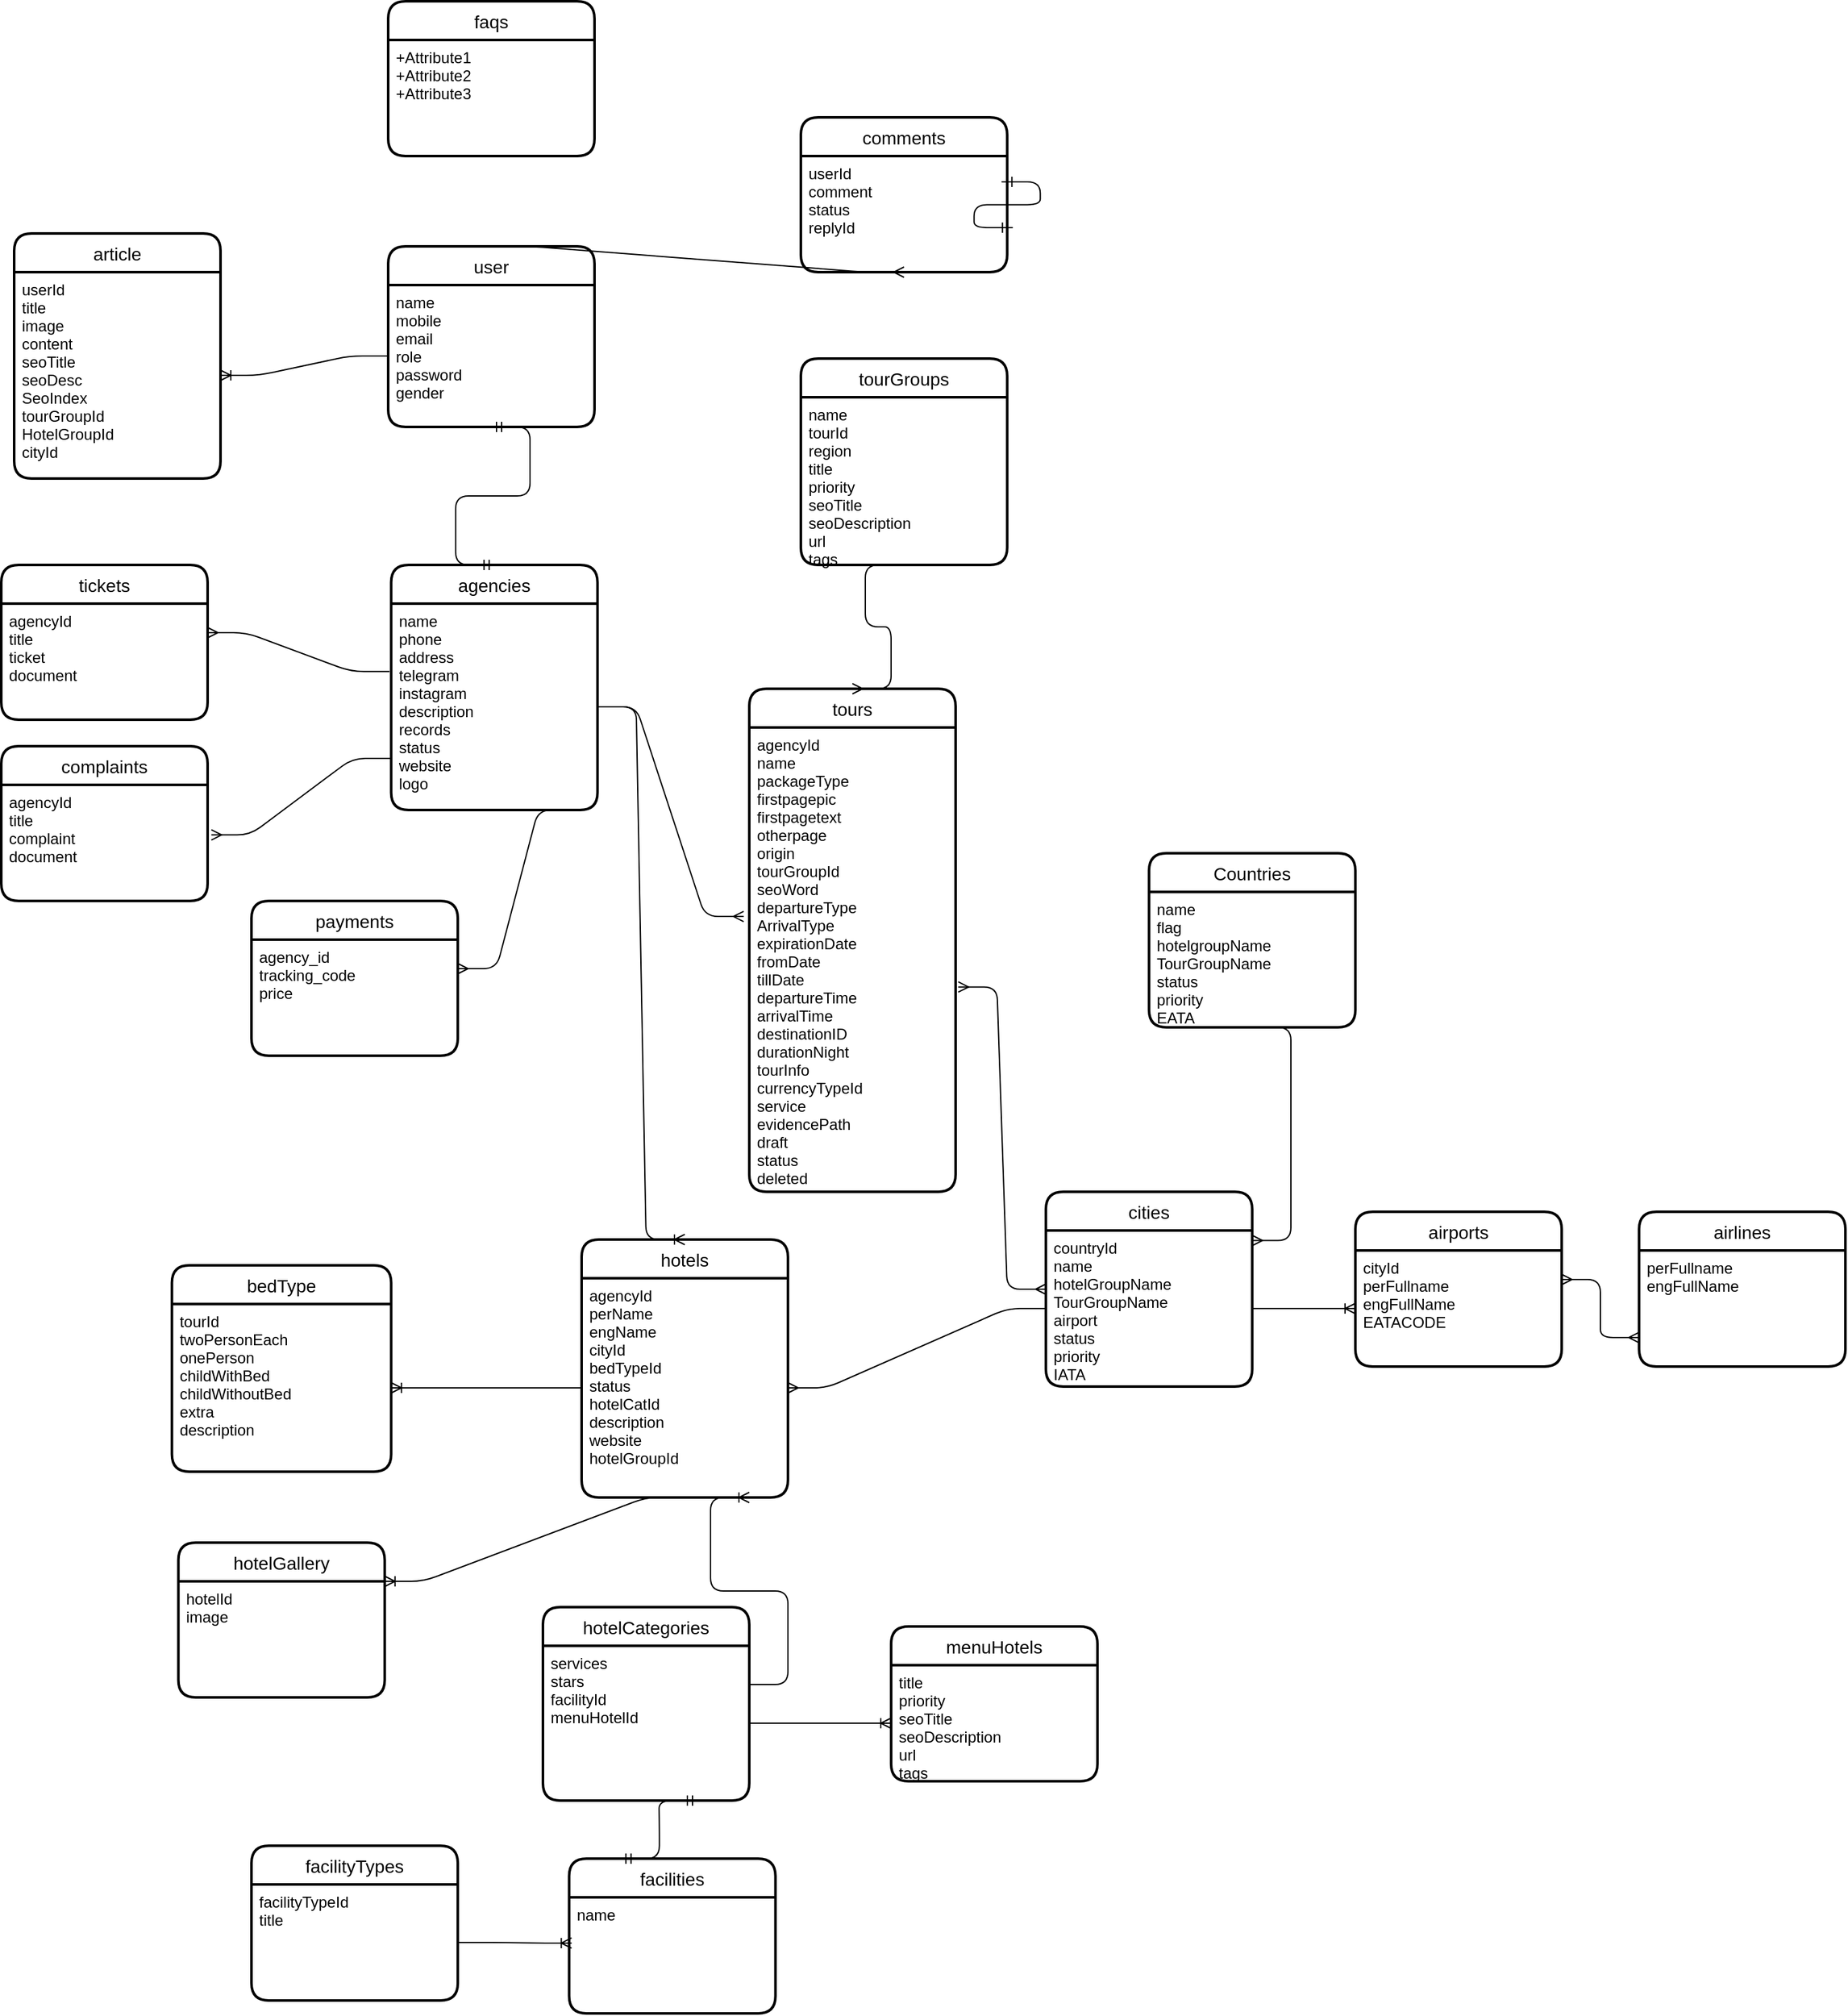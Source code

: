 <mxfile version="14.4.2" type="github">
  <diagram id="xPw5QtZHc4XsQHT624GE" name="Page-1">
    <mxGraphModel dx="1447" dy="1982" grid="1" gridSize="10" guides="1" tooltips="1" connect="1" arrows="1" fold="1" page="1" pageScale="1" pageWidth="827" pageHeight="1169" math="0" shadow="0">
      <root>
        <mxCell id="0" />
        <mxCell id="1" parent="0" />
        <mxCell id="qiLAWbWiz7QlKXH0jE0X-1" value="user" style="swimlane;childLayout=stackLayout;horizontal=1;startSize=30;horizontalStack=0;rounded=1;fontSize=14;fontStyle=0;strokeWidth=2;resizeParent=0;resizeLast=1;shadow=0;dashed=0;align=center;" parent="1" vertex="1">
          <mxGeometry x="440" y="-330" width="160" height="140" as="geometry" />
        </mxCell>
        <mxCell id="qiLAWbWiz7QlKXH0jE0X-2" value="name&#xa;mobile&#xa;email&#xa;role&#xa;password&#xa;gender&#xa;" style="align=left;strokeColor=none;fillColor=none;spacingLeft=4;fontSize=12;verticalAlign=top;resizable=0;rotatable=0;part=1;" parent="qiLAWbWiz7QlKXH0jE0X-1" vertex="1">
          <mxGeometry y="30" width="160" height="110" as="geometry" />
        </mxCell>
        <mxCell id="qiLAWbWiz7QlKXH0jE0X-3" value="complaints" style="swimlane;childLayout=stackLayout;horizontal=1;startSize=30;horizontalStack=0;rounded=1;fontSize=14;fontStyle=0;strokeWidth=2;resizeParent=0;resizeLast=1;shadow=0;dashed=0;align=center;" parent="1" vertex="1">
          <mxGeometry x="140" y="57.5" width="160" height="120" as="geometry" />
        </mxCell>
        <mxCell id="qiLAWbWiz7QlKXH0jE0X-4" value="agencyId&#xa;title&#xa;complaint&#xa;document" style="align=left;strokeColor=none;fillColor=none;spacingLeft=4;fontSize=12;verticalAlign=top;resizable=0;rotatable=0;part=1;" parent="qiLAWbWiz7QlKXH0jE0X-3" vertex="1">
          <mxGeometry y="30" width="160" height="90" as="geometry" />
        </mxCell>
        <mxCell id="qiLAWbWiz7QlKXH0jE0X-5" value="tickets" style="swimlane;childLayout=stackLayout;horizontal=1;startSize=30;horizontalStack=0;rounded=1;fontSize=14;fontStyle=0;strokeWidth=2;resizeParent=0;resizeLast=1;shadow=0;dashed=0;align=center;" parent="1" vertex="1">
          <mxGeometry x="140" y="-83" width="160" height="120" as="geometry" />
        </mxCell>
        <mxCell id="qiLAWbWiz7QlKXH0jE0X-6" value="agencyId&#xa;title&#xa;ticket&#xa;document" style="align=left;strokeColor=none;fillColor=none;spacingLeft=4;fontSize=12;verticalAlign=top;resizable=0;rotatable=0;part=1;" parent="qiLAWbWiz7QlKXH0jE0X-5" vertex="1">
          <mxGeometry y="30" width="160" height="90" as="geometry" />
        </mxCell>
        <mxCell id="qiLAWbWiz7QlKXH0jE0X-7" value="agencies" style="swimlane;childLayout=stackLayout;horizontal=1;startSize=30;horizontalStack=0;rounded=1;fontSize=14;fontStyle=0;strokeWidth=2;resizeParent=0;resizeLast=1;shadow=0;dashed=0;align=center;" parent="1" vertex="1">
          <mxGeometry x="442.32" y="-83" width="160" height="190" as="geometry" />
        </mxCell>
        <mxCell id="qiLAWbWiz7QlKXH0jE0X-8" value="name&#xa;phone&#xa;address&#xa;telegram&#xa;instagram&#xa;description&#xa;records&#xa;status&#xa;website&#xa;logo" style="align=left;strokeColor=none;fillColor=none;spacingLeft=4;fontSize=12;verticalAlign=top;resizable=0;rotatable=0;part=1;" parent="qiLAWbWiz7QlKXH0jE0X-7" vertex="1">
          <mxGeometry y="30" width="160" height="160" as="geometry" />
        </mxCell>
        <mxCell id="qiLAWbWiz7QlKXH0jE0X-9" value="payments" style="swimlane;childLayout=stackLayout;horizontal=1;startSize=30;horizontalStack=0;rounded=1;fontSize=14;fontStyle=0;strokeWidth=2;resizeParent=0;resizeLast=1;shadow=0;dashed=0;align=center;" parent="1" vertex="1">
          <mxGeometry x="334" y="177.5" width="160" height="120" as="geometry" />
        </mxCell>
        <mxCell id="qiLAWbWiz7QlKXH0jE0X-10" value="agency_id&#xa;tracking_code&#xa;price&#xa;" style="align=left;strokeColor=none;fillColor=none;spacingLeft=4;fontSize=12;verticalAlign=top;resizable=0;rotatable=0;part=1;" parent="qiLAWbWiz7QlKXH0jE0X-9" vertex="1">
          <mxGeometry y="30" width="160" height="90" as="geometry" />
        </mxCell>
        <mxCell id="qiLAWbWiz7QlKXH0jE0X-15" value="" style="edgeStyle=entityRelationEdgeStyle;fontSize=12;html=1;endArrow=ERmany;entryX=1.018;entryY=0.431;entryDx=0;entryDy=0;entryPerimeter=0;exitX=0;exitY=0.75;exitDx=0;exitDy=0;" parent="1" source="qiLAWbWiz7QlKXH0jE0X-8" target="qiLAWbWiz7QlKXH0jE0X-4" edge="1">
          <mxGeometry width="100" height="100" relative="1" as="geometry">
            <mxPoint x="404.32" y="240" as="sourcePoint" />
            <mxPoint x="504.32" y="140" as="targetPoint" />
          </mxGeometry>
        </mxCell>
        <mxCell id="qiLAWbWiz7QlKXH0jE0X-16" value="" style="edgeStyle=entityRelationEdgeStyle;fontSize=12;html=1;endArrow=ERmany;exitX=-0.008;exitY=0.329;exitDx=0;exitDy=0;entryX=1;entryY=0.25;entryDx=0;entryDy=0;exitPerimeter=0;" parent="1" source="qiLAWbWiz7QlKXH0jE0X-8" target="qiLAWbWiz7QlKXH0jE0X-6" edge="1">
          <mxGeometry width="100" height="100" relative="1" as="geometry">
            <mxPoint x="344.32" y="410" as="sourcePoint" />
            <mxPoint x="444.32" y="310" as="targetPoint" />
          </mxGeometry>
        </mxCell>
        <mxCell id="qiLAWbWiz7QlKXH0jE0X-24" value="tours" style="swimlane;childLayout=stackLayout;horizontal=1;startSize=30;horizontalStack=0;rounded=1;fontSize=14;fontStyle=0;strokeWidth=2;resizeParent=0;resizeLast=1;shadow=0;dashed=0;align=center;" parent="1" vertex="1">
          <mxGeometry x="720" y="13" width="160" height="390" as="geometry" />
        </mxCell>
        <mxCell id="qiLAWbWiz7QlKXH0jE0X-25" value="agencyId&#xa;name&#xa;packageType&#xa;firstpagepic&#xa;firstpagetext&#xa;otherpage&#xa;origin&#xa;tourGroupId&#xa;seoWord&#xa;departureType&#xa;ArrivalType&#xa;expirationDate&#xa;fromDate&#xa;tillDate&#xa;departureTime&#xa;arrivalTime&#xa;destinationID&#xa;durationNight&#xa;tourInfo&#xa;currencyTypeId&#xa;service&#xa;evidencePath&#xa;draft&#xa;status&#xa;deleted&#xa;" style="align=left;strokeColor=none;fillColor=none;spacingLeft=4;fontSize=12;verticalAlign=top;resizable=0;rotatable=0;part=1;" parent="qiLAWbWiz7QlKXH0jE0X-24" vertex="1">
          <mxGeometry y="30" width="160" height="360" as="geometry" />
        </mxCell>
        <mxCell id="qiLAWbWiz7QlKXH0jE0X-26" value="Countries" style="swimlane;childLayout=stackLayout;horizontal=1;startSize=30;horizontalStack=0;rounded=1;fontSize=14;fontStyle=0;strokeWidth=2;resizeParent=0;resizeLast=1;shadow=0;dashed=0;align=center;" parent="1" vertex="1">
          <mxGeometry x="1030" y="140.5" width="160" height="135" as="geometry" />
        </mxCell>
        <mxCell id="qiLAWbWiz7QlKXH0jE0X-27" value="name&#xa;flag&#xa;hotelgroupName&#xa;TourGroupName&#xa;status&#xa;priority&#xa;EATA" style="align=left;strokeColor=none;fillColor=none;spacingLeft=4;fontSize=12;verticalAlign=top;resizable=0;rotatable=0;part=1;" parent="qiLAWbWiz7QlKXH0jE0X-26" vertex="1">
          <mxGeometry y="30" width="160" height="105" as="geometry" />
        </mxCell>
        <mxCell id="qiLAWbWiz7QlKXH0jE0X-29" value="cities" style="swimlane;childLayout=stackLayout;horizontal=1;startSize=30;horizontalStack=0;rounded=1;fontSize=14;fontStyle=0;strokeWidth=2;resizeParent=0;resizeLast=1;shadow=0;dashed=0;align=center;" parent="1" vertex="1">
          <mxGeometry x="950" y="403" width="160" height="151" as="geometry" />
        </mxCell>
        <mxCell id="qiLAWbWiz7QlKXH0jE0X-30" value="countryId&#xa;name&#xa;hotelGroupName&#xa;TourGroupName&#xa;airport&#xa;status&#xa;priority&#xa;IATA" style="align=left;strokeColor=none;fillColor=none;spacingLeft=4;fontSize=12;verticalAlign=top;resizable=0;rotatable=0;part=1;" parent="qiLAWbWiz7QlKXH0jE0X-29" vertex="1">
          <mxGeometry y="30" width="160" height="121" as="geometry" />
        </mxCell>
        <mxCell id="qiLAWbWiz7QlKXH0jE0X-32" value="" style="edgeStyle=entityRelationEdgeStyle;fontSize=12;html=1;endArrow=ERmany;exitX=0.5;exitY=1;exitDx=0;exitDy=0;entryX=1;entryY=0.25;entryDx=0;entryDy=0;" parent="1" source="qiLAWbWiz7QlKXH0jE0X-27" target="qiLAWbWiz7QlKXH0jE0X-29" edge="1">
          <mxGeometry width="100" height="100" relative="1" as="geometry">
            <mxPoint x="1324.32" y="250" as="sourcePoint" />
            <mxPoint x="1424.32" y="150" as="targetPoint" />
          </mxGeometry>
        </mxCell>
        <mxCell id="qiLAWbWiz7QlKXH0jE0X-33" value="" style="edgeStyle=entityRelationEdgeStyle;fontSize=12;html=1;endArrow=ERmany;entryX=-0.027;entryY=0.407;entryDx=0;entryDy=0;entryPerimeter=0;" parent="1" source="qiLAWbWiz7QlKXH0jE0X-8" target="qiLAWbWiz7QlKXH0jE0X-25" edge="1">
          <mxGeometry width="100" height="100" relative="1" as="geometry">
            <mxPoint x="734.32" y="210" as="sourcePoint" />
            <mxPoint x="834.32" y="110" as="targetPoint" />
          </mxGeometry>
        </mxCell>
        <mxCell id="qiLAWbWiz7QlKXH0jE0X-34" value="tourGroups" style="swimlane;childLayout=stackLayout;horizontal=1;startSize=30;horizontalStack=0;rounded=1;fontSize=14;fontStyle=0;strokeWidth=2;resizeParent=0;resizeLast=1;shadow=0;dashed=0;align=center;" parent="1" vertex="1">
          <mxGeometry x="760" y="-243" width="160" height="160" as="geometry" />
        </mxCell>
        <mxCell id="qiLAWbWiz7QlKXH0jE0X-35" value="name&#xa;tourId&#xa;region&#xa;title&#xa;priority&#xa;seoTitle&#xa;seoDescription&#xa;url&#xa;tags&#xa;" style="align=left;strokeColor=none;fillColor=none;spacingLeft=4;fontSize=12;verticalAlign=top;resizable=0;rotatable=0;part=1;" parent="qiLAWbWiz7QlKXH0jE0X-34" vertex="1">
          <mxGeometry y="30" width="160" height="130" as="geometry" />
        </mxCell>
        <mxCell id="qiLAWbWiz7QlKXH0jE0X-36" value="" style="edgeStyle=entityRelationEdgeStyle;fontSize=12;html=1;endArrow=ERmany;exitX=0.5;exitY=1;exitDx=0;exitDy=0;entryX=0.5;entryY=0;entryDx=0;entryDy=0;" parent="1" source="qiLAWbWiz7QlKXH0jE0X-35" target="qiLAWbWiz7QlKXH0jE0X-24" edge="1">
          <mxGeometry width="100" height="100" relative="1" as="geometry">
            <mxPoint x="974.32" y="70" as="sourcePoint" />
            <mxPoint x="1074.32" y="-30" as="targetPoint" />
          </mxGeometry>
        </mxCell>
        <mxCell id="qiLAWbWiz7QlKXH0jE0X-40" value="bedType" style="swimlane;childLayout=stackLayout;horizontal=1;startSize=30;horizontalStack=0;rounded=1;fontSize=14;fontStyle=0;strokeWidth=2;resizeParent=0;resizeLast=1;shadow=0;dashed=0;align=center;" parent="1" vertex="1">
          <mxGeometry x="272.32" y="460" width="170" height="160" as="geometry" />
        </mxCell>
        <mxCell id="qiLAWbWiz7QlKXH0jE0X-41" value="tourId&#xa;twoPersonEach&#xa;onePerson&#xa;childWithBed&#xa;childWithoutBed&#xa;extra&#xa;description&#xa;" style="align=left;strokeColor=none;fillColor=none;spacingLeft=4;fontSize=12;verticalAlign=top;resizable=0;rotatable=0;part=1;" parent="qiLAWbWiz7QlKXH0jE0X-40" vertex="1">
          <mxGeometry y="30" width="170" height="130" as="geometry" />
        </mxCell>
        <mxCell id="qiLAWbWiz7QlKXH0jE0X-45" value="" style="edgeStyle=entityRelationEdgeStyle;fontSize=12;html=1;endArrow=ERmany;startArrow=ERmany;exitX=1.013;exitY=0.559;exitDx=0;exitDy=0;exitPerimeter=0;entryX=0;entryY=0.5;entryDx=0;entryDy=0;" parent="1" source="qiLAWbWiz7QlKXH0jE0X-25" target="qiLAWbWiz7QlKXH0jE0X-29" edge="1">
          <mxGeometry width="100" height="100" relative="1" as="geometry">
            <mxPoint x="1144.32" y="280" as="sourcePoint" />
            <mxPoint x="1244.32" y="180" as="targetPoint" />
          </mxGeometry>
        </mxCell>
        <mxCell id="qiLAWbWiz7QlKXH0jE0X-46" value="hotels" style="swimlane;childLayout=stackLayout;horizontal=1;startSize=30;horizontalStack=0;rounded=1;fontSize=14;fontStyle=0;strokeWidth=2;resizeParent=0;resizeLast=1;shadow=0;dashed=0;align=center;" parent="1" vertex="1">
          <mxGeometry x="590.0" y="440" width="160" height="200" as="geometry" />
        </mxCell>
        <mxCell id="qiLAWbWiz7QlKXH0jE0X-47" value="agencyId&#xa;perName&#xa;engName&#xa;cityId&#xa;bedTypeId&#xa;status&#xa;hotelCatId&#xa;description&#xa;website&#xa;hotelGroupId" style="align=left;strokeColor=none;fillColor=none;spacingLeft=4;fontSize=12;verticalAlign=top;resizable=0;rotatable=0;part=1;" parent="qiLAWbWiz7QlKXH0jE0X-46" vertex="1">
          <mxGeometry y="30" width="160" height="170" as="geometry" />
        </mxCell>
        <mxCell id="qiLAWbWiz7QlKXH0jE0X-48" value="" style="edgeStyle=entityRelationEdgeStyle;fontSize=12;html=1;endArrow=ERmany;" parent="1" source="qiLAWbWiz7QlKXH0jE0X-30" target="qiLAWbWiz7QlKXH0jE0X-47" edge="1">
          <mxGeometry width="100" height="100" relative="1" as="geometry">
            <mxPoint x="1204.32" y="540" as="sourcePoint" />
            <mxPoint x="1304.32" y="440" as="targetPoint" />
          </mxGeometry>
        </mxCell>
        <mxCell id="qiLAWbWiz7QlKXH0jE0X-49" value="" style="edgeStyle=entityRelationEdgeStyle;fontSize=12;html=1;endArrow=ERoneToMany;entryX=1;entryY=0.5;entryDx=0;entryDy=0;" parent="1" source="qiLAWbWiz7QlKXH0jE0X-47" target="qiLAWbWiz7QlKXH0jE0X-41" edge="1">
          <mxGeometry width="100" height="100" relative="1" as="geometry">
            <mxPoint x="724.32" y="700" as="sourcePoint" />
            <mxPoint x="824.32" y="600" as="targetPoint" />
          </mxGeometry>
        </mxCell>
        <mxCell id="qiLAWbWiz7QlKXH0jE0X-52" value="hotelCategories" style="swimlane;childLayout=stackLayout;horizontal=1;startSize=30;horizontalStack=0;rounded=1;fontSize=14;fontStyle=0;strokeWidth=2;resizeParent=0;resizeLast=1;shadow=0;dashed=0;align=center;" parent="1" vertex="1">
          <mxGeometry x="560" y="725" width="160" height="150" as="geometry" />
        </mxCell>
        <mxCell id="qiLAWbWiz7QlKXH0jE0X-53" value="services&#xa;stars&#xa;facilityId&#xa;menuHotelId" style="align=left;strokeColor=none;fillColor=none;spacingLeft=4;fontSize=12;verticalAlign=top;resizable=0;rotatable=0;part=1;" parent="qiLAWbWiz7QlKXH0jE0X-52" vertex="1">
          <mxGeometry y="30" width="160" height="120" as="geometry" />
        </mxCell>
        <mxCell id="qiLAWbWiz7QlKXH0jE0X-55" value="" style="edgeStyle=entityRelationEdgeStyle;fontSize=12;html=1;endArrow=ERoneToMany;exitX=1;exitY=0.25;exitDx=0;exitDy=0;" parent="1" source="qiLAWbWiz7QlKXH0jE0X-53" edge="1">
          <mxGeometry width="100" height="100" relative="1" as="geometry">
            <mxPoint x="1324.32" y="740" as="sourcePoint" />
            <mxPoint x="720" y="640" as="targetPoint" />
          </mxGeometry>
        </mxCell>
        <mxCell id="qiLAWbWiz7QlKXH0jE0X-56" value="faqs" style="swimlane;childLayout=stackLayout;horizontal=1;startSize=30;horizontalStack=0;rounded=1;fontSize=14;fontStyle=0;strokeWidth=2;resizeParent=0;resizeLast=1;shadow=0;dashed=0;align=center;" parent="1" vertex="1">
          <mxGeometry x="440.0" y="-520" width="160" height="120" as="geometry" />
        </mxCell>
        <mxCell id="qiLAWbWiz7QlKXH0jE0X-57" value="+Attribute1&#xa;+Attribute2&#xa;+Attribute3" style="align=left;strokeColor=none;fillColor=none;spacingLeft=4;fontSize=12;verticalAlign=top;resizable=0;rotatable=0;part=1;" parent="qiLAWbWiz7QlKXH0jE0X-56" vertex="1">
          <mxGeometry y="30" width="160" height="90" as="geometry" />
        </mxCell>
        <mxCell id="qiLAWbWiz7QlKXH0jE0X-58" value="airlines" style="swimlane;childLayout=stackLayout;horizontal=1;startSize=30;horizontalStack=0;rounded=1;fontSize=14;fontStyle=0;strokeWidth=2;resizeParent=0;resizeLast=1;shadow=0;dashed=0;align=center;" parent="1" vertex="1">
          <mxGeometry x="1410" y="418.5" width="160" height="120" as="geometry" />
        </mxCell>
        <mxCell id="qiLAWbWiz7QlKXH0jE0X-59" value="perFullname&#xa;engFullName&#xa;" style="align=left;strokeColor=none;fillColor=none;spacingLeft=4;fontSize=12;verticalAlign=top;resizable=0;rotatable=0;part=1;" parent="qiLAWbWiz7QlKXH0jE0X-58" vertex="1">
          <mxGeometry y="30" width="160" height="90" as="geometry" />
        </mxCell>
        <mxCell id="qiLAWbWiz7QlKXH0jE0X-60" value="airports" style="swimlane;childLayout=stackLayout;horizontal=1;startSize=30;horizontalStack=0;rounded=1;fontSize=14;fontStyle=0;strokeWidth=2;resizeParent=0;resizeLast=1;shadow=0;dashed=0;align=center;" parent="1" vertex="1">
          <mxGeometry x="1190" y="418.5" width="160" height="120" as="geometry" />
        </mxCell>
        <mxCell id="qiLAWbWiz7QlKXH0jE0X-61" value="cityId&#xa;perFullname&#xa;engFullName&#xa;EATACODE" style="align=left;strokeColor=none;fillColor=none;spacingLeft=4;fontSize=12;verticalAlign=top;resizable=0;rotatable=0;part=1;" parent="qiLAWbWiz7QlKXH0jE0X-60" vertex="1">
          <mxGeometry y="30" width="160" height="90" as="geometry" />
        </mxCell>
        <mxCell id="qiLAWbWiz7QlKXH0jE0X-64" value="" style="edgeStyle=entityRelationEdgeStyle;fontSize=12;html=1;endArrow=ERoneToMany;exitX=1;exitY=0.5;exitDx=0;exitDy=0;entryX=0;entryY=0.5;entryDx=0;entryDy=0;" parent="1" source="qiLAWbWiz7QlKXH0jE0X-30" target="qiLAWbWiz7QlKXH0jE0X-61" edge="1">
          <mxGeometry width="100" height="100" relative="1" as="geometry">
            <mxPoint x="1394.32" y="410" as="sourcePoint" />
            <mxPoint x="1494.32" y="310" as="targetPoint" />
          </mxGeometry>
        </mxCell>
        <mxCell id="qiLAWbWiz7QlKXH0jE0X-65" value="" style="edgeStyle=entityRelationEdgeStyle;fontSize=12;html=1;endArrow=ERmany;startArrow=ERmany;entryX=0;entryY=0.75;entryDx=0;entryDy=0;exitX=1;exitY=0.25;exitDx=0;exitDy=0;" parent="1" source="qiLAWbWiz7QlKXH0jE0X-61" target="qiLAWbWiz7QlKXH0jE0X-59" edge="1">
          <mxGeometry width="100" height="100" relative="1" as="geometry">
            <mxPoint x="1474.32" y="240" as="sourcePoint" />
            <mxPoint x="1574.32" y="140" as="targetPoint" />
          </mxGeometry>
        </mxCell>
        <mxCell id="qiLAWbWiz7QlKXH0jE0X-66" value="facilityTypes" style="swimlane;childLayout=stackLayout;horizontal=1;startSize=30;horizontalStack=0;rounded=1;fontSize=14;fontStyle=0;strokeWidth=2;resizeParent=0;resizeLast=1;shadow=0;dashed=0;align=center;" parent="1" vertex="1">
          <mxGeometry x="334" y="910" width="160" height="120" as="geometry" />
        </mxCell>
        <mxCell id="qiLAWbWiz7QlKXH0jE0X-67" value="facilityTypeId&#xa;title" style="align=left;strokeColor=none;fillColor=none;spacingLeft=4;fontSize=12;verticalAlign=top;resizable=0;rotatable=0;part=1;" parent="qiLAWbWiz7QlKXH0jE0X-66" vertex="1">
          <mxGeometry y="30" width="160" height="90" as="geometry" />
        </mxCell>
        <mxCell id="qiLAWbWiz7QlKXH0jE0X-68" value="facilities" style="swimlane;childLayout=stackLayout;horizontal=1;startSize=30;horizontalStack=0;rounded=1;fontSize=14;fontStyle=0;strokeWidth=2;resizeParent=0;resizeLast=1;shadow=0;dashed=0;align=center;" parent="1" vertex="1">
          <mxGeometry x="580.32" y="920" width="160" height="120" as="geometry" />
        </mxCell>
        <mxCell id="qiLAWbWiz7QlKXH0jE0X-69" value="name&#xa;" style="align=left;strokeColor=none;fillColor=none;spacingLeft=4;fontSize=12;verticalAlign=top;resizable=0;rotatable=0;part=1;" parent="qiLAWbWiz7QlKXH0jE0X-68" vertex="1">
          <mxGeometry y="30" width="160" height="90" as="geometry" />
        </mxCell>
        <mxCell id="qiLAWbWiz7QlKXH0jE0X-70" value="comments" style="swimlane;childLayout=stackLayout;horizontal=1;startSize=30;horizontalStack=0;rounded=1;fontSize=14;fontStyle=0;strokeWidth=2;resizeParent=0;resizeLast=1;shadow=0;dashed=0;align=center;" parent="1" vertex="1">
          <mxGeometry x="760" y="-430" width="160" height="120" as="geometry" />
        </mxCell>
        <mxCell id="qiLAWbWiz7QlKXH0jE0X-73" value="" style="edgeStyle=entityRelationEdgeStyle;fontSize=12;html=1;endArrow=ERmandOne;startArrow=ERmandOne;entryX=1.027;entryY=0.616;entryDx=0;entryDy=0;entryPerimeter=0;" parent="qiLAWbWiz7QlKXH0jE0X-70" target="qiLAWbWiz7QlKXH0jE0X-71" edge="1">
          <mxGeometry width="100" height="100" relative="1" as="geometry">
            <mxPoint x="155.68" y="50" as="sourcePoint" />
            <mxPoint x="-20" y="-10" as="targetPoint" />
          </mxGeometry>
        </mxCell>
        <mxCell id="qiLAWbWiz7QlKXH0jE0X-71" value="userId&#xa;comment&#xa;status&#xa;replyId&#xa;" style="align=left;strokeColor=none;fillColor=none;spacingLeft=4;fontSize=12;verticalAlign=top;resizable=0;rotatable=0;part=1;" parent="qiLAWbWiz7QlKXH0jE0X-70" vertex="1">
          <mxGeometry y="30" width="160" height="90" as="geometry" />
        </mxCell>
        <mxCell id="qiLAWbWiz7QlKXH0jE0X-72" value="" style="edgeStyle=entityRelationEdgeStyle;fontSize=12;html=1;endArrow=ERmany;entryX=0.5;entryY=1;entryDx=0;entryDy=0;exitX=0.5;exitY=0;exitDx=0;exitDy=0;" parent="1" source="qiLAWbWiz7QlKXH0jE0X-1" target="qiLAWbWiz7QlKXH0jE0X-71" edge="1">
          <mxGeometry width="100" height="100" relative="1" as="geometry">
            <mxPoint x="144.32" y="70" as="sourcePoint" />
            <mxPoint x="244.32" y="-30" as="targetPoint" />
          </mxGeometry>
        </mxCell>
        <mxCell id="qiLAWbWiz7QlKXH0jE0X-74" value="" style="edgeStyle=entityRelationEdgeStyle;fontSize=12;html=1;endArrow=ERmany;entryX=1;entryY=0.25;entryDx=0;entryDy=0;exitX=0.9;exitY=1;exitDx=0;exitDy=0;exitPerimeter=0;" parent="1" source="qiLAWbWiz7QlKXH0jE0X-8" target="qiLAWbWiz7QlKXH0jE0X-10" edge="1">
          <mxGeometry width="100" height="100" relative="1" as="geometry">
            <mxPoint x="574.32" y="300" as="sourcePoint" />
            <mxPoint x="674.32" y="200" as="targetPoint" />
          </mxGeometry>
        </mxCell>
        <mxCell id="qiLAWbWiz7QlKXH0jE0X-79" value="article" style="swimlane;childLayout=stackLayout;horizontal=1;startSize=30;horizontalStack=0;rounded=1;fontSize=14;fontStyle=0;strokeWidth=2;resizeParent=0;resizeLast=1;shadow=0;dashed=0;align=center;" parent="1" vertex="1">
          <mxGeometry x="150.0" y="-340" width="160" height="190" as="geometry" />
        </mxCell>
        <mxCell id="qiLAWbWiz7QlKXH0jE0X-80" value="userId&#xa;title&#xa;image&#xa;content&#xa;seoTitle&#xa;seoDesc&#xa;SeoIndex&#xa;tourGroupId&#xa;HotelGroupId&#xa;cityId" style="align=left;strokeColor=none;fillColor=none;spacingLeft=4;fontSize=12;verticalAlign=top;resizable=0;rotatable=0;part=1;" parent="qiLAWbWiz7QlKXH0jE0X-79" vertex="1">
          <mxGeometry y="30" width="160" height="160" as="geometry" />
        </mxCell>
        <mxCell id="qiLAWbWiz7QlKXH0jE0X-82" value="" style="edgeStyle=entityRelationEdgeStyle;fontSize=12;html=1;endArrow=ERoneToMany;entryX=0.012;entryY=0.394;entryDx=0;entryDy=0;entryPerimeter=0;exitX=1;exitY=0.5;exitDx=0;exitDy=0;" parent="1" source="qiLAWbWiz7QlKXH0jE0X-67" target="qiLAWbWiz7QlKXH0jE0X-69" edge="1">
          <mxGeometry width="100" height="100" relative="1" as="geometry">
            <mxPoint x="1044.32" y="800" as="sourcePoint" />
            <mxPoint x="1144.32" y="700" as="targetPoint" />
          </mxGeometry>
        </mxCell>
        <mxCell id="qiLAWbWiz7QlKXH0jE0X-86" value="hotelGallery" style="swimlane;childLayout=stackLayout;horizontal=1;startSize=30;horizontalStack=0;rounded=1;fontSize=14;fontStyle=0;strokeWidth=2;resizeParent=0;resizeLast=1;shadow=0;dashed=0;align=center;" parent="1" vertex="1">
          <mxGeometry x="277.32" y="675" width="160" height="120" as="geometry" />
        </mxCell>
        <mxCell id="qiLAWbWiz7QlKXH0jE0X-87" value="hotelId&#xa;image" style="align=left;strokeColor=none;fillColor=none;spacingLeft=4;fontSize=12;verticalAlign=top;resizable=0;rotatable=0;part=1;" parent="qiLAWbWiz7QlKXH0jE0X-86" vertex="1">
          <mxGeometry y="30" width="160" height="90" as="geometry" />
        </mxCell>
        <mxCell id="qiLAWbWiz7QlKXH0jE0X-88" value="" style="edgeStyle=entityRelationEdgeStyle;fontSize=12;html=1;endArrow=ERoneToMany;exitX=0.5;exitY=1;exitDx=0;exitDy=0;entryX=1;entryY=0;entryDx=0;entryDy=0;" parent="1" source="qiLAWbWiz7QlKXH0jE0X-47" target="qiLAWbWiz7QlKXH0jE0X-87" edge="1">
          <mxGeometry width="100" height="100" relative="1" as="geometry">
            <mxPoint x="1304.32" y="790" as="sourcePoint" />
            <mxPoint x="670" y="760" as="targetPoint" />
          </mxGeometry>
        </mxCell>
        <mxCell id="qiLAWbWiz7QlKXH0jE0X-89" value="menuHotels" style="swimlane;childLayout=stackLayout;horizontal=1;startSize=30;horizontalStack=0;rounded=1;fontSize=14;fontStyle=0;strokeWidth=2;resizeParent=0;resizeLast=1;shadow=0;dashed=0;align=center;" parent="1" vertex="1">
          <mxGeometry x="830" y="740" width="160" height="120" as="geometry" />
        </mxCell>
        <mxCell id="qiLAWbWiz7QlKXH0jE0X-90" value="title&#xa;priority&#xa;seoTitle&#xa;seoDescription&#xa;url&#xa;tags&#xa;" style="align=left;strokeColor=none;fillColor=none;spacingLeft=4;fontSize=12;verticalAlign=top;resizable=0;rotatable=0;part=1;" parent="qiLAWbWiz7QlKXH0jE0X-89" vertex="1">
          <mxGeometry y="30" width="160" height="90" as="geometry" />
        </mxCell>
        <mxCell id="qiLAWbWiz7QlKXH0jE0X-95" value="" style="edgeStyle=entityRelationEdgeStyle;fontSize=12;html=1;endArrow=ERoneToMany;entryX=1;entryY=0.5;entryDx=0;entryDy=0;" parent="1" source="qiLAWbWiz7QlKXH0jE0X-2" target="qiLAWbWiz7QlKXH0jE0X-80" edge="1">
          <mxGeometry width="100" height="100" relative="1" as="geometry">
            <mxPoint x="384.32" y="-80" as="sourcePoint" />
            <mxPoint x="484.32" y="-180" as="targetPoint" />
          </mxGeometry>
        </mxCell>
        <mxCell id="qiLAWbWiz7QlKXH0jE0X-98" value="" style="edgeStyle=entityRelationEdgeStyle;fontSize=12;html=1;endArrow=ERmandOne;startArrow=ERmandOne;entryX=0.75;entryY=1;entryDx=0;entryDy=0;exitX=0.25;exitY=0;exitDx=0;exitDy=0;" parent="1" target="qiLAWbWiz7QlKXH0jE0X-53" edge="1" source="qiLAWbWiz7QlKXH0jE0X-68">
          <mxGeometry width="100" height="100" relative="1" as="geometry">
            <mxPoint x="1550" y="860" as="sourcePoint" />
            <mxPoint x="1477.32" y="690" as="targetPoint" />
          </mxGeometry>
        </mxCell>
        <mxCell id="qiLAWbWiz7QlKXH0jE0X-85" value="" style="edgeStyle=entityRelationEdgeStyle;fontSize=12;html=1;endArrow=ERoneToMany;entryX=0;entryY=0.5;entryDx=0;entryDy=0;" parent="1" source="qiLAWbWiz7QlKXH0jE0X-53" target="qiLAWbWiz7QlKXH0jE0X-90" edge="1">
          <mxGeometry width="100" height="100" relative="1" as="geometry">
            <mxPoint x="1560" y="610" as="sourcePoint" />
            <mxPoint x="1380" y="710" as="targetPoint" />
          </mxGeometry>
        </mxCell>
        <mxCell id="i_dwVGtJtQ-o7A5dtStE-1" value="" style="edgeStyle=entityRelationEdgeStyle;fontSize=12;html=1;endArrow=ERmandOne;startArrow=ERmandOne;entryX=0.5;entryY=0;entryDx=0;entryDy=0;exitX=0.5;exitY=1;exitDx=0;exitDy=0;" parent="1" source="qiLAWbWiz7QlKXH0jE0X-2" target="qiLAWbWiz7QlKXH0jE0X-7" edge="1">
          <mxGeometry width="100" height="100" relative="1" as="geometry">
            <mxPoint x="310" y="50" as="sourcePoint" />
            <mxPoint x="410" y="-50" as="targetPoint" />
          </mxGeometry>
        </mxCell>
        <mxCell id="XRoAiYjJHgcRNeqJYVF_-5" value="" style="edgeStyle=entityRelationEdgeStyle;fontSize=12;html=1;endArrow=ERoneToMany;entryX=0.5;entryY=0;entryDx=0;entryDy=0;" edge="1" parent="1" source="qiLAWbWiz7QlKXH0jE0X-8" target="qiLAWbWiz7QlKXH0jE0X-46">
          <mxGeometry width="100" height="100" relative="1" as="geometry">
            <mxPoint x="610" y="350" as="sourcePoint" />
            <mxPoint x="710" y="250" as="targetPoint" />
          </mxGeometry>
        </mxCell>
      </root>
    </mxGraphModel>
  </diagram>
</mxfile>
